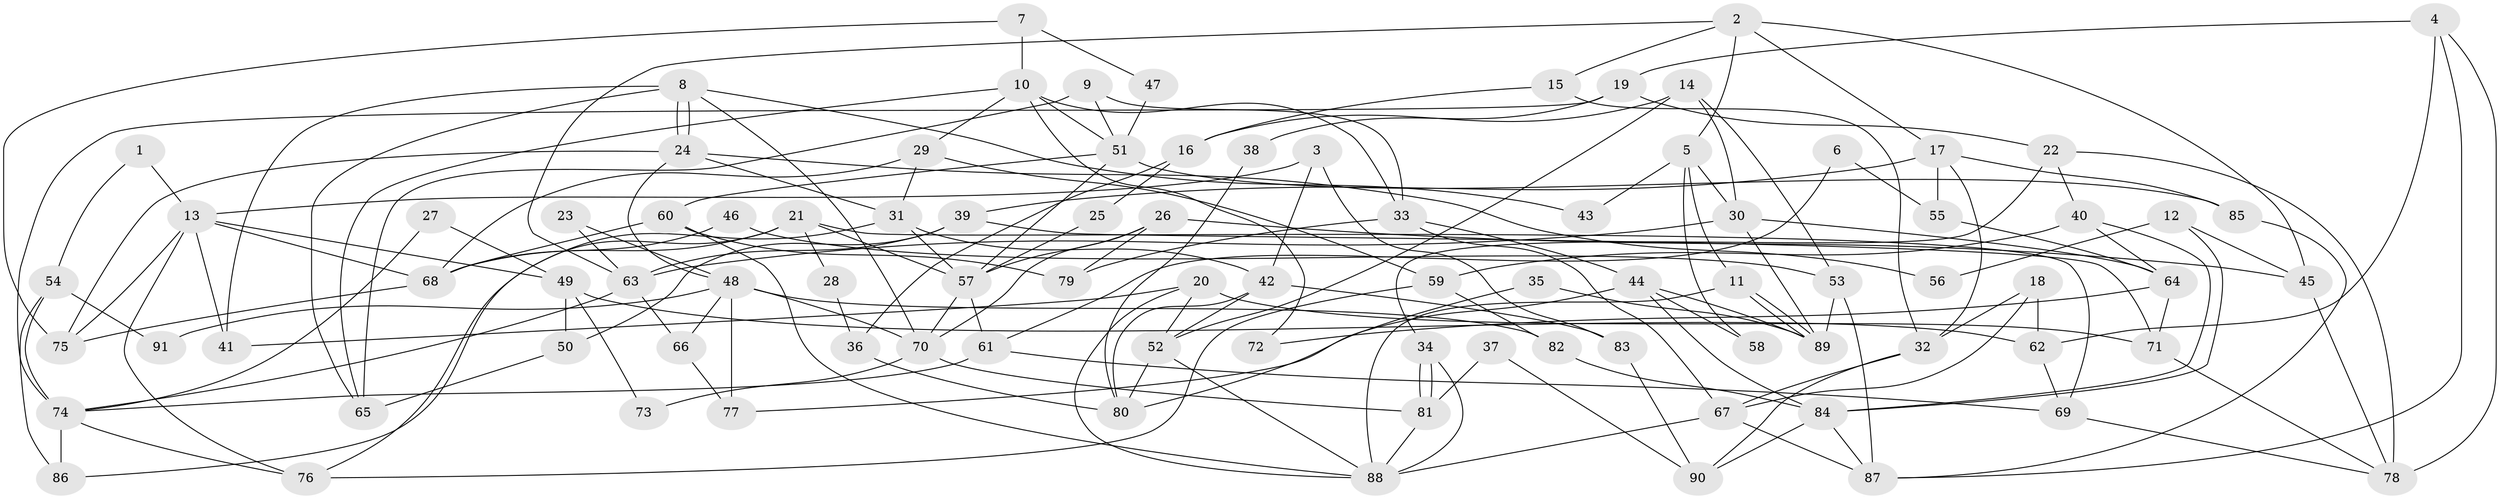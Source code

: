 // Generated by graph-tools (version 1.1) at 2025/35/03/09/25 02:35:55]
// undirected, 91 vertices, 182 edges
graph export_dot {
graph [start="1"]
  node [color=gray90,style=filled];
  1;
  2;
  3;
  4;
  5;
  6;
  7;
  8;
  9;
  10;
  11;
  12;
  13;
  14;
  15;
  16;
  17;
  18;
  19;
  20;
  21;
  22;
  23;
  24;
  25;
  26;
  27;
  28;
  29;
  30;
  31;
  32;
  33;
  34;
  35;
  36;
  37;
  38;
  39;
  40;
  41;
  42;
  43;
  44;
  45;
  46;
  47;
  48;
  49;
  50;
  51;
  52;
  53;
  54;
  55;
  56;
  57;
  58;
  59;
  60;
  61;
  62;
  63;
  64;
  65;
  66;
  67;
  68;
  69;
  70;
  71;
  72;
  73;
  74;
  75;
  76;
  77;
  78;
  79;
  80;
  81;
  82;
  83;
  84;
  85;
  86;
  87;
  88;
  89;
  90;
  91;
  1 -- 54;
  1 -- 13;
  2 -- 5;
  2 -- 63;
  2 -- 15;
  2 -- 17;
  2 -- 45;
  3 -- 42;
  3 -- 13;
  3 -- 83;
  4 -- 78;
  4 -- 87;
  4 -- 19;
  4 -- 62;
  5 -- 30;
  5 -- 11;
  5 -- 43;
  5 -- 58;
  6 -- 55;
  6 -- 61;
  7 -- 75;
  7 -- 10;
  7 -- 47;
  8 -- 70;
  8 -- 24;
  8 -- 24;
  8 -- 41;
  8 -- 43;
  8 -- 65;
  9 -- 51;
  9 -- 65;
  9 -- 33;
  10 -- 29;
  10 -- 65;
  10 -- 33;
  10 -- 51;
  10 -- 72;
  11 -- 88;
  11 -- 89;
  11 -- 89;
  12 -- 45;
  12 -- 84;
  12 -- 56;
  13 -- 68;
  13 -- 41;
  13 -- 49;
  13 -- 75;
  13 -- 76;
  14 -- 53;
  14 -- 52;
  14 -- 16;
  14 -- 30;
  15 -- 32;
  15 -- 16;
  16 -- 25;
  16 -- 36;
  17 -- 32;
  17 -- 39;
  17 -- 55;
  17 -- 85;
  18 -- 62;
  18 -- 67;
  18 -- 32;
  19 -- 22;
  19 -- 38;
  19 -- 74;
  20 -- 52;
  20 -- 88;
  20 -- 41;
  20 -- 71;
  21 -- 69;
  21 -- 57;
  21 -- 28;
  21 -- 68;
  21 -- 76;
  22 -- 40;
  22 -- 34;
  22 -- 78;
  23 -- 63;
  23 -- 48;
  24 -- 48;
  24 -- 31;
  24 -- 56;
  24 -- 75;
  25 -- 57;
  26 -- 45;
  26 -- 79;
  26 -- 57;
  26 -- 70;
  27 -- 49;
  27 -- 74;
  28 -- 36;
  29 -- 31;
  29 -- 68;
  29 -- 59;
  30 -- 64;
  30 -- 63;
  30 -- 89;
  31 -- 57;
  31 -- 42;
  31 -- 86;
  32 -- 67;
  32 -- 90;
  33 -- 44;
  33 -- 67;
  33 -- 79;
  34 -- 81;
  34 -- 81;
  34 -- 88;
  35 -- 80;
  35 -- 89;
  36 -- 80;
  37 -- 90;
  37 -- 81;
  38 -- 80;
  39 -- 63;
  39 -- 50;
  39 -- 71;
  40 -- 84;
  40 -- 59;
  40 -- 64;
  42 -- 83;
  42 -- 52;
  42 -- 80;
  44 -- 89;
  44 -- 58;
  44 -- 77;
  44 -- 84;
  45 -- 78;
  46 -- 53;
  46 -- 68;
  47 -- 51;
  48 -- 82;
  48 -- 77;
  48 -- 66;
  48 -- 70;
  48 -- 91;
  49 -- 62;
  49 -- 50;
  49 -- 73;
  50 -- 65;
  51 -- 57;
  51 -- 60;
  51 -- 85;
  52 -- 88;
  52 -- 80;
  53 -- 89;
  53 -- 87;
  54 -- 86;
  54 -- 74;
  54 -- 91;
  55 -- 64;
  57 -- 70;
  57 -- 61;
  59 -- 76;
  59 -- 82;
  60 -- 68;
  60 -- 79;
  60 -- 88;
  61 -- 74;
  61 -- 69;
  62 -- 69;
  63 -- 74;
  63 -- 66;
  64 -- 71;
  64 -- 72;
  66 -- 77;
  67 -- 88;
  67 -- 87;
  68 -- 75;
  69 -- 78;
  70 -- 73;
  70 -- 81;
  71 -- 78;
  74 -- 76;
  74 -- 86;
  81 -- 88;
  82 -- 84;
  83 -- 90;
  84 -- 87;
  84 -- 90;
  85 -- 87;
}
